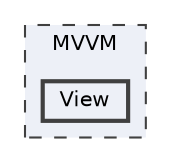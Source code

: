 digraph "MVVM/View"
{
 // INTERACTIVE_SVG=YES
 // LATEX_PDF_SIZE
  bgcolor="transparent";
  edge [fontname=Helvetica,fontsize=10,labelfontname=Helvetica,labelfontsize=10];
  node [fontname=Helvetica,fontsize=10,shape=box,height=0.2,width=0.4];
  compound=true
  subgraph clusterdir_a800818f8fd26d20efea62b13b6b8bed {
    graph [ bgcolor="#edf0f7", pencolor="grey25", label="MVVM", fontname=Helvetica,fontsize=10 style="filled,dashed", URL="dir_a800818f8fd26d20efea62b13b6b8bed.html",tooltip=""]
  dir_5b75c748dc2a5b05a78ed4ddc30b4a8e [label="View", fillcolor="#edf0f7", color="grey25", style="filled,bold", URL="dir_5b75c748dc2a5b05a78ed4ddc30b4a8e.html",tooltip=""];
  }
}
